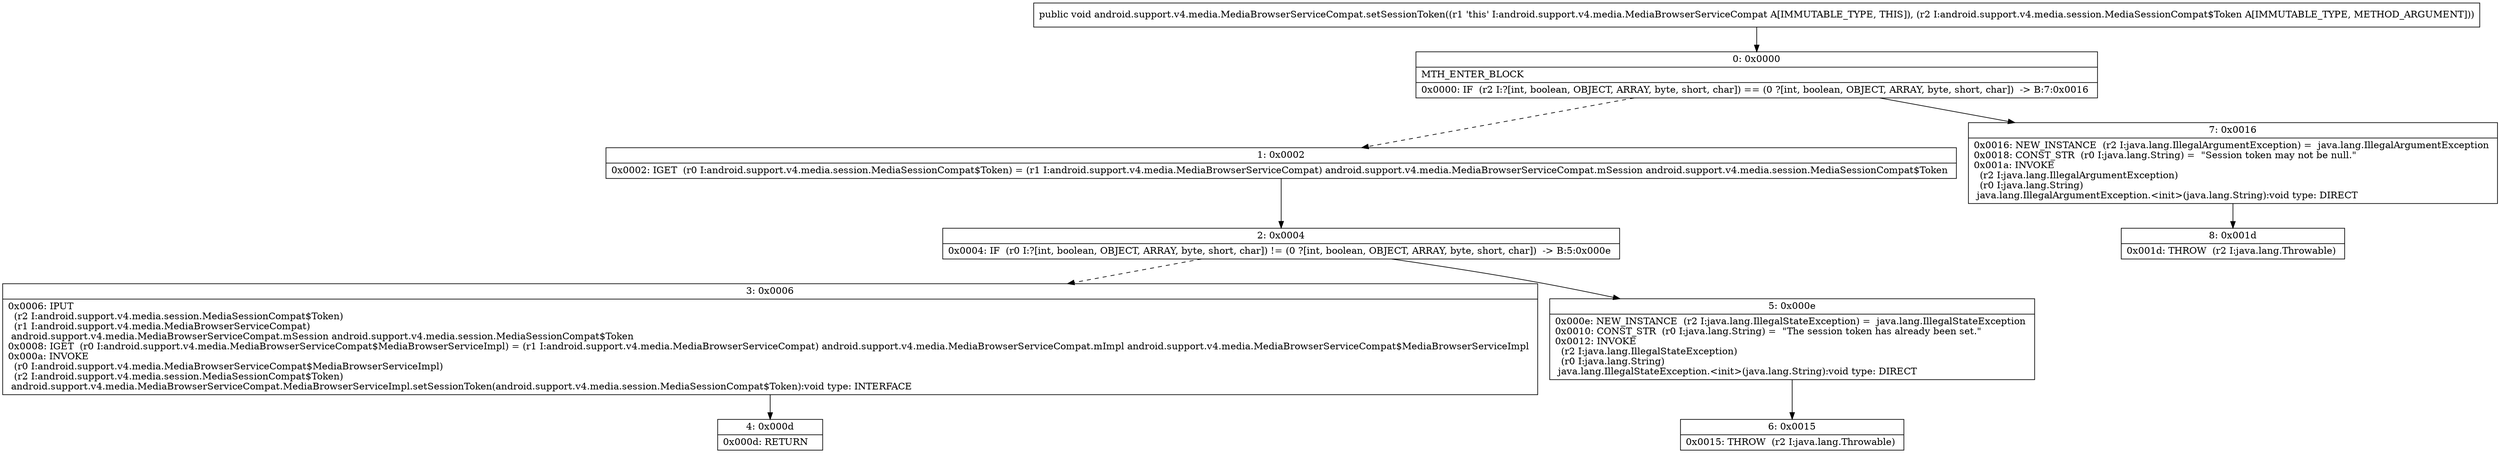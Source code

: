 digraph "CFG forandroid.support.v4.media.MediaBrowserServiceCompat.setSessionToken(Landroid\/support\/v4\/media\/session\/MediaSessionCompat$Token;)V" {
Node_0 [shape=record,label="{0\:\ 0x0000|MTH_ENTER_BLOCK\l|0x0000: IF  (r2 I:?[int, boolean, OBJECT, ARRAY, byte, short, char]) == (0 ?[int, boolean, OBJECT, ARRAY, byte, short, char])  \-\> B:7:0x0016 \l}"];
Node_1 [shape=record,label="{1\:\ 0x0002|0x0002: IGET  (r0 I:android.support.v4.media.session.MediaSessionCompat$Token) = (r1 I:android.support.v4.media.MediaBrowserServiceCompat) android.support.v4.media.MediaBrowserServiceCompat.mSession android.support.v4.media.session.MediaSessionCompat$Token \l}"];
Node_2 [shape=record,label="{2\:\ 0x0004|0x0004: IF  (r0 I:?[int, boolean, OBJECT, ARRAY, byte, short, char]) != (0 ?[int, boolean, OBJECT, ARRAY, byte, short, char])  \-\> B:5:0x000e \l}"];
Node_3 [shape=record,label="{3\:\ 0x0006|0x0006: IPUT  \l  (r2 I:android.support.v4.media.session.MediaSessionCompat$Token)\l  (r1 I:android.support.v4.media.MediaBrowserServiceCompat)\l android.support.v4.media.MediaBrowserServiceCompat.mSession android.support.v4.media.session.MediaSessionCompat$Token \l0x0008: IGET  (r0 I:android.support.v4.media.MediaBrowserServiceCompat$MediaBrowserServiceImpl) = (r1 I:android.support.v4.media.MediaBrowserServiceCompat) android.support.v4.media.MediaBrowserServiceCompat.mImpl android.support.v4.media.MediaBrowserServiceCompat$MediaBrowserServiceImpl \l0x000a: INVOKE  \l  (r0 I:android.support.v4.media.MediaBrowserServiceCompat$MediaBrowserServiceImpl)\l  (r2 I:android.support.v4.media.session.MediaSessionCompat$Token)\l android.support.v4.media.MediaBrowserServiceCompat.MediaBrowserServiceImpl.setSessionToken(android.support.v4.media.session.MediaSessionCompat$Token):void type: INTERFACE \l}"];
Node_4 [shape=record,label="{4\:\ 0x000d|0x000d: RETURN   \l}"];
Node_5 [shape=record,label="{5\:\ 0x000e|0x000e: NEW_INSTANCE  (r2 I:java.lang.IllegalStateException) =  java.lang.IllegalStateException \l0x0010: CONST_STR  (r0 I:java.lang.String) =  \"The session token has already been set.\" \l0x0012: INVOKE  \l  (r2 I:java.lang.IllegalStateException)\l  (r0 I:java.lang.String)\l java.lang.IllegalStateException.\<init\>(java.lang.String):void type: DIRECT \l}"];
Node_6 [shape=record,label="{6\:\ 0x0015|0x0015: THROW  (r2 I:java.lang.Throwable) \l}"];
Node_7 [shape=record,label="{7\:\ 0x0016|0x0016: NEW_INSTANCE  (r2 I:java.lang.IllegalArgumentException) =  java.lang.IllegalArgumentException \l0x0018: CONST_STR  (r0 I:java.lang.String) =  \"Session token may not be null.\" \l0x001a: INVOKE  \l  (r2 I:java.lang.IllegalArgumentException)\l  (r0 I:java.lang.String)\l java.lang.IllegalArgumentException.\<init\>(java.lang.String):void type: DIRECT \l}"];
Node_8 [shape=record,label="{8\:\ 0x001d|0x001d: THROW  (r2 I:java.lang.Throwable) \l}"];
MethodNode[shape=record,label="{public void android.support.v4.media.MediaBrowserServiceCompat.setSessionToken((r1 'this' I:android.support.v4.media.MediaBrowserServiceCompat A[IMMUTABLE_TYPE, THIS]), (r2 I:android.support.v4.media.session.MediaSessionCompat$Token A[IMMUTABLE_TYPE, METHOD_ARGUMENT])) }"];
MethodNode -> Node_0;
Node_0 -> Node_1[style=dashed];
Node_0 -> Node_7;
Node_1 -> Node_2;
Node_2 -> Node_3[style=dashed];
Node_2 -> Node_5;
Node_3 -> Node_4;
Node_5 -> Node_6;
Node_7 -> Node_8;
}

